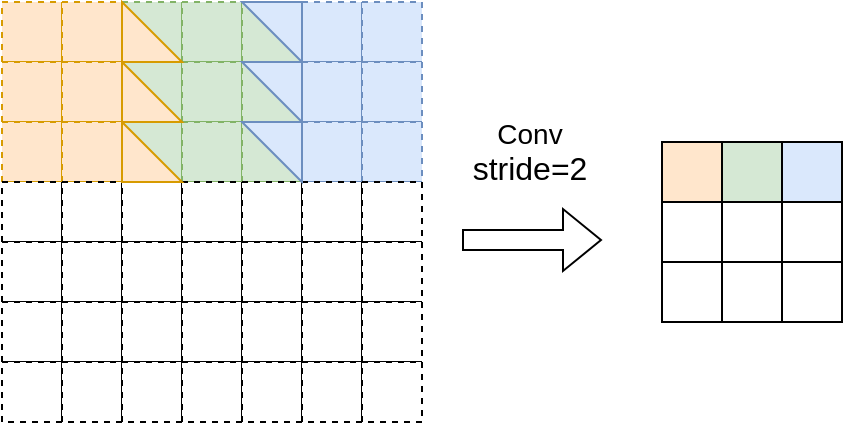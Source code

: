 <mxfile version="26.1.0">
  <diagram name="第 1 页" id="c_EK3iJ4XRFkNHlAAFzE">
    <mxGraphModel dx="658" dy="386" grid="1" gridSize="10" guides="1" tooltips="1" connect="1" arrows="1" fold="1" page="1" pageScale="1" pageWidth="827" pageHeight="1169" math="0" shadow="0">
      <root>
        <mxCell id="0" />
        <mxCell id="1" parent="0" />
        <mxCell id="ebNBVzHwmQhHR5r42p8A-3" value="" style="rounded=0;whiteSpace=wrap;html=1;container=0;dashed=1;fillColor=#ffe6cc;strokeColor=#d79b00;" vertex="1" parent="1">
          <mxGeometry x="150" y="150" width="30" height="30" as="geometry" />
        </mxCell>
        <mxCell id="ebNBVzHwmQhHR5r42p8A-4" value="" style="rounded=0;whiteSpace=wrap;html=1;container=0;dashed=1;fillColor=#ffe6cc;strokeColor=#d79b00;" vertex="1" parent="1">
          <mxGeometry x="180" y="150" width="30" height="30" as="geometry" />
        </mxCell>
        <mxCell id="ebNBVzHwmQhHR5r42p8A-5" value="" style="rounded=0;whiteSpace=wrap;html=1;container=0;dashed=1;fillColor=#d5e8d4;strokeColor=#82b366;" vertex="1" parent="1">
          <mxGeometry x="210" y="150" width="30" height="30" as="geometry" />
        </mxCell>
        <mxCell id="ebNBVzHwmQhHR5r42p8A-6" value="" style="rounded=0;whiteSpace=wrap;html=1;container=0;dashed=1;fillColor=#d5e8d4;strokeColor=#82b366;" vertex="1" parent="1">
          <mxGeometry x="240" y="150" width="30" height="30" as="geometry" />
        </mxCell>
        <mxCell id="ebNBVzHwmQhHR5r42p8A-7" value="" style="rounded=0;whiteSpace=wrap;html=1;container=0;dashed=1;fillColor=#d5e8d4;strokeColor=#82b366;" vertex="1" parent="1">
          <mxGeometry x="270" y="150" width="30" height="30" as="geometry" />
        </mxCell>
        <mxCell id="ebNBVzHwmQhHR5r42p8A-8" value="" style="rounded=0;whiteSpace=wrap;html=1;container=0;dashed=1;fillColor=#dae8fc;strokeColor=#6c8ebf;" vertex="1" parent="1">
          <mxGeometry x="300" y="150" width="30" height="30" as="geometry" />
        </mxCell>
        <mxCell id="ebNBVzHwmQhHR5r42p8A-9" value="" style="rounded=0;whiteSpace=wrap;html=1;container=0;dashed=1;fillColor=#ffe6cc;strokeColor=#d79b00;" vertex="1" parent="1">
          <mxGeometry x="150" y="180" width="30" height="30" as="geometry" />
        </mxCell>
        <mxCell id="ebNBVzHwmQhHR5r42p8A-10" value="" style="rounded=0;whiteSpace=wrap;html=1;container=0;dashed=1;fillColor=#ffe6cc;strokeColor=#d79b00;" vertex="1" parent="1">
          <mxGeometry x="180" y="180" width="30" height="30" as="geometry" />
        </mxCell>
        <mxCell id="ebNBVzHwmQhHR5r42p8A-11" value="" style="rounded=0;whiteSpace=wrap;html=1;container=0;dashed=1;fillColor=#d5e8d4;strokeColor=#82b366;" vertex="1" parent="1">
          <mxGeometry x="210" y="180" width="30" height="30" as="geometry" />
        </mxCell>
        <mxCell id="ebNBVzHwmQhHR5r42p8A-12" value="" style="rounded=0;whiteSpace=wrap;html=1;container=0;dashed=1;fillColor=#d5e8d4;strokeColor=#82b366;" vertex="1" parent="1">
          <mxGeometry x="240" y="180" width="30" height="30" as="geometry" />
        </mxCell>
        <mxCell id="ebNBVzHwmQhHR5r42p8A-13" value="" style="rounded=0;whiteSpace=wrap;html=1;container=0;dashed=1;fillColor=#d5e8d4;strokeColor=#82b366;" vertex="1" parent="1">
          <mxGeometry x="270" y="180" width="30" height="30" as="geometry" />
        </mxCell>
        <mxCell id="ebNBVzHwmQhHR5r42p8A-14" value="" style="rounded=0;whiteSpace=wrap;html=1;container=0;dashed=1;fillColor=#dae8fc;strokeColor=#6c8ebf;" vertex="1" parent="1">
          <mxGeometry x="300" y="180" width="30" height="30" as="geometry" />
        </mxCell>
        <mxCell id="ebNBVzHwmQhHR5r42p8A-15" value="" style="rounded=0;whiteSpace=wrap;html=1;container=0;dashed=1;fillColor=#ffe6cc;strokeColor=#d79b00;" vertex="1" parent="1">
          <mxGeometry x="150" y="210" width="30" height="30" as="geometry" />
        </mxCell>
        <mxCell id="ebNBVzHwmQhHR5r42p8A-16" value="" style="rounded=0;whiteSpace=wrap;html=1;container=0;dashed=1;fillColor=#ffe6cc;strokeColor=#d79b00;" vertex="1" parent="1">
          <mxGeometry x="180" y="210" width="30" height="30" as="geometry" />
        </mxCell>
        <mxCell id="ebNBVzHwmQhHR5r42p8A-17" value="" style="rounded=0;whiteSpace=wrap;html=1;container=0;dashed=1;fillColor=#d5e8d4;strokeColor=#82b366;" vertex="1" parent="1">
          <mxGeometry x="210" y="210" width="30" height="30" as="geometry" />
        </mxCell>
        <mxCell id="ebNBVzHwmQhHR5r42p8A-18" value="" style="rounded=0;whiteSpace=wrap;html=1;container=0;dashed=1;fillColor=#d5e8d4;strokeColor=#82b366;" vertex="1" parent="1">
          <mxGeometry x="240" y="210" width="30" height="30" as="geometry" />
        </mxCell>
        <mxCell id="ebNBVzHwmQhHR5r42p8A-19" value="" style="rounded=0;whiteSpace=wrap;html=1;container=0;dashed=1;fillColor=#d5e8d4;strokeColor=#82b366;" vertex="1" parent="1">
          <mxGeometry x="270" y="210" width="30" height="30" as="geometry" />
        </mxCell>
        <mxCell id="ebNBVzHwmQhHR5r42p8A-20" value="" style="rounded=0;whiteSpace=wrap;html=1;container=0;dashed=1;fillColor=#dae8fc;strokeColor=#6c8ebf;" vertex="1" parent="1">
          <mxGeometry x="300" y="210" width="30" height="30" as="geometry" />
        </mxCell>
        <mxCell id="ebNBVzHwmQhHR5r42p8A-21" value="" style="rounded=0;whiteSpace=wrap;html=1;container=0;dashed=1;" vertex="1" parent="1">
          <mxGeometry x="150" y="240" width="30" height="30" as="geometry" />
        </mxCell>
        <mxCell id="ebNBVzHwmQhHR5r42p8A-22" value="" style="rounded=0;whiteSpace=wrap;html=1;container=0;dashed=1;" vertex="1" parent="1">
          <mxGeometry x="180" y="240" width="30" height="30" as="geometry" />
        </mxCell>
        <mxCell id="ebNBVzHwmQhHR5r42p8A-23" value="" style="rounded=0;whiteSpace=wrap;html=1;container=0;dashed=1;" vertex="1" parent="1">
          <mxGeometry x="210" y="240" width="30" height="30" as="geometry" />
        </mxCell>
        <mxCell id="ebNBVzHwmQhHR5r42p8A-24" value="" style="rounded=0;whiteSpace=wrap;html=1;container=0;dashed=1;" vertex="1" parent="1">
          <mxGeometry x="240" y="240" width="30" height="30" as="geometry" />
        </mxCell>
        <mxCell id="ebNBVzHwmQhHR5r42p8A-25" value="" style="rounded=0;whiteSpace=wrap;html=1;container=0;dashed=1;" vertex="1" parent="1">
          <mxGeometry x="270" y="240" width="30" height="30" as="geometry" />
        </mxCell>
        <mxCell id="ebNBVzHwmQhHR5r42p8A-26" value="" style="rounded=0;whiteSpace=wrap;html=1;container=0;dashed=1;" vertex="1" parent="1">
          <mxGeometry x="300" y="240" width="30" height="30" as="geometry" />
        </mxCell>
        <mxCell id="ebNBVzHwmQhHR5r42p8A-27" value="" style="rounded=0;whiteSpace=wrap;html=1;container=0;dashed=1;" vertex="1" parent="1">
          <mxGeometry x="150" y="270" width="30" height="30" as="geometry" />
        </mxCell>
        <mxCell id="ebNBVzHwmQhHR5r42p8A-28" value="" style="rounded=0;whiteSpace=wrap;html=1;container=0;dashed=1;" vertex="1" parent="1">
          <mxGeometry x="180" y="270" width="30" height="30" as="geometry" />
        </mxCell>
        <mxCell id="ebNBVzHwmQhHR5r42p8A-29" value="" style="rounded=0;whiteSpace=wrap;html=1;container=0;dashed=1;" vertex="1" parent="1">
          <mxGeometry x="210" y="270" width="30" height="30" as="geometry" />
        </mxCell>
        <mxCell id="ebNBVzHwmQhHR5r42p8A-30" value="" style="rounded=0;whiteSpace=wrap;html=1;container=0;dashed=1;" vertex="1" parent="1">
          <mxGeometry x="240" y="270" width="30" height="30" as="geometry" />
        </mxCell>
        <mxCell id="ebNBVzHwmQhHR5r42p8A-31" value="" style="rounded=0;whiteSpace=wrap;html=1;container=0;dashed=1;" vertex="1" parent="1">
          <mxGeometry x="270" y="270" width="30" height="30" as="geometry" />
        </mxCell>
        <mxCell id="ebNBVzHwmQhHR5r42p8A-32" value="" style="rounded=0;whiteSpace=wrap;html=1;container=0;dashed=1;" vertex="1" parent="1">
          <mxGeometry x="300" y="270" width="30" height="30" as="geometry" />
        </mxCell>
        <mxCell id="ebNBVzHwmQhHR5r42p8A-33" value="" style="rounded=0;whiteSpace=wrap;html=1;container=0;dashed=1;" vertex="1" parent="1">
          <mxGeometry x="150" y="300" width="30" height="30" as="geometry" />
        </mxCell>
        <mxCell id="ebNBVzHwmQhHR5r42p8A-34" value="" style="rounded=0;whiteSpace=wrap;html=1;container=0;dashed=1;" vertex="1" parent="1">
          <mxGeometry x="180" y="300" width="30" height="30" as="geometry" />
        </mxCell>
        <mxCell id="ebNBVzHwmQhHR5r42p8A-35" value="" style="rounded=0;whiteSpace=wrap;html=1;container=0;dashed=1;" vertex="1" parent="1">
          <mxGeometry x="210" y="300" width="30" height="30" as="geometry" />
        </mxCell>
        <mxCell id="ebNBVzHwmQhHR5r42p8A-36" value="" style="rounded=0;whiteSpace=wrap;html=1;container=0;dashed=1;" vertex="1" parent="1">
          <mxGeometry x="240" y="300" width="30" height="30" as="geometry" />
        </mxCell>
        <mxCell id="ebNBVzHwmQhHR5r42p8A-37" value="" style="rounded=0;whiteSpace=wrap;html=1;container=0;dashed=1;" vertex="1" parent="1">
          <mxGeometry x="270" y="300" width="30" height="30" as="geometry" />
        </mxCell>
        <mxCell id="ebNBVzHwmQhHR5r42p8A-38" value="" style="rounded=0;whiteSpace=wrap;html=1;container=0;dashed=1;" vertex="1" parent="1">
          <mxGeometry x="300" y="300" width="30" height="30" as="geometry" />
        </mxCell>
        <mxCell id="ebNBVzHwmQhHR5r42p8A-44" value="" style="shape=flexArrow;endArrow=classic;html=1;rounded=0;" edge="1" parent="1">
          <mxGeometry width="50" height="50" relative="1" as="geometry">
            <mxPoint x="380" y="269" as="sourcePoint" />
            <mxPoint x="450" y="269" as="targetPoint" />
          </mxGeometry>
        </mxCell>
        <mxCell id="ebNBVzHwmQhHR5r42p8A-45" value="" style="rounded=0;whiteSpace=wrap;html=1;container=0;fillColor=#ffe6cc;strokeColor=light-dark(#000000, #996500);" vertex="1" parent="1">
          <mxGeometry x="480" y="220" width="30" height="30" as="geometry" />
        </mxCell>
        <mxCell id="ebNBVzHwmQhHR5r42p8A-46" value="" style="rounded=0;whiteSpace=wrap;html=1;container=0;fillColor=#d5e8d4;strokeColor=light-dark(#000000, #996500);" vertex="1" parent="1">
          <mxGeometry x="510" y="220" width="30" height="30" as="geometry" />
        </mxCell>
        <mxCell id="ebNBVzHwmQhHR5r42p8A-47" value="" style="rounded=0;whiteSpace=wrap;html=1;container=0;fillColor=#dae8fc;strokeColor=light-dark(#000000, #996500);" vertex="1" parent="1">
          <mxGeometry x="540" y="220" width="30" height="30" as="geometry" />
        </mxCell>
        <mxCell id="ebNBVzHwmQhHR5r42p8A-48" value="" style="rounded=0;whiteSpace=wrap;html=1;container=0;strokeColor=light-dark(#000000, #996500);" vertex="1" parent="1">
          <mxGeometry x="480" y="250" width="30" height="30" as="geometry" />
        </mxCell>
        <mxCell id="ebNBVzHwmQhHR5r42p8A-49" value="" style="rounded=0;whiteSpace=wrap;html=1;container=0;strokeColor=light-dark(#000000, #996500);" vertex="1" parent="1">
          <mxGeometry x="510" y="250" width="30" height="30" as="geometry" />
        </mxCell>
        <mxCell id="ebNBVzHwmQhHR5r42p8A-50" value="" style="rounded=0;whiteSpace=wrap;html=1;container=0;strokeColor=light-dark(#000000, #996500);" vertex="1" parent="1">
          <mxGeometry x="540" y="250" width="30" height="30" as="geometry" />
        </mxCell>
        <mxCell id="ebNBVzHwmQhHR5r42p8A-51" value="" style="rounded=0;whiteSpace=wrap;html=1;container=0;strokeColor=light-dark(#000000, #996500);" vertex="1" parent="1">
          <mxGeometry x="480" y="280" width="30" height="30" as="geometry" />
        </mxCell>
        <mxCell id="ebNBVzHwmQhHR5r42p8A-52" value="" style="rounded=0;whiteSpace=wrap;html=1;container=0;strokeColor=light-dark(#000000, #996500);" vertex="1" parent="1">
          <mxGeometry x="510" y="280" width="30" height="30" as="geometry" />
        </mxCell>
        <mxCell id="ebNBVzHwmQhHR5r42p8A-53" value="" style="rounded=0;whiteSpace=wrap;html=1;container=0;strokeColor=light-dark(#000000, #996500);" vertex="1" parent="1">
          <mxGeometry x="540" y="280" width="30" height="30" as="geometry" />
        </mxCell>
        <mxCell id="ebNBVzHwmQhHR5r42p8A-54" value="&lt;font style=&quot;font-size: 14px;&quot;&gt;Conv&lt;/font&gt;&lt;div&gt;&lt;font size=&quot;3&quot;&gt;stride&lt;span style=&quot;background-color: transparent; color: light-dark(rgb(0, 0, 0), rgb(255, 255, 255));&quot;&gt;=2&lt;/span&gt;&lt;/font&gt;&lt;/div&gt;" style="text;html=1;align=center;verticalAlign=middle;whiteSpace=wrap;rounded=0;" vertex="1" parent="1">
          <mxGeometry x="378.5" y="200" width="70" height="50" as="geometry" />
        </mxCell>
        <mxCell id="ebNBVzHwmQhHR5r42p8A-63" value="" style="verticalLabelPosition=bottom;verticalAlign=top;html=1;shape=mxgraph.basic.orthogonal_triangle;fillColor=#ffe6cc;strokeColor=#d79b00;" vertex="1" parent="1">
          <mxGeometry x="210" y="150" width="30" height="30" as="geometry" />
        </mxCell>
        <mxCell id="ebNBVzHwmQhHR5r42p8A-64" value="" style="verticalLabelPosition=bottom;verticalAlign=top;html=1;shape=mxgraph.basic.orthogonal_triangle;fillColor=#ffe6cc;strokeColor=#d79b00;" vertex="1" parent="1">
          <mxGeometry x="210" y="180" width="30" height="30" as="geometry" />
        </mxCell>
        <mxCell id="ebNBVzHwmQhHR5r42p8A-65" value="" style="verticalLabelPosition=bottom;verticalAlign=top;html=1;shape=mxgraph.basic.orthogonal_triangle;fillColor=#ffe6cc;strokeColor=#d79b00;" vertex="1" parent="1">
          <mxGeometry x="210" y="210" width="30" height="30" as="geometry" />
        </mxCell>
        <mxCell id="ebNBVzHwmQhHR5r42p8A-67" value="" style="verticalLabelPosition=bottom;verticalAlign=top;html=1;shape=mxgraph.basic.orthogonal_triangle;fillColor=#dae8fc;strokeColor=#6c8ebf;rotation=-180;" vertex="1" parent="1">
          <mxGeometry x="270" y="150" width="30" height="30" as="geometry" />
        </mxCell>
        <mxCell id="ebNBVzHwmQhHR5r42p8A-68" value="" style="verticalLabelPosition=bottom;verticalAlign=top;html=1;shape=mxgraph.basic.orthogonal_triangle;fillColor=#dae8fc;strokeColor=#6c8ebf;rotation=-180;" vertex="1" parent="1">
          <mxGeometry x="270" y="180" width="30" height="30" as="geometry" />
        </mxCell>
        <mxCell id="ebNBVzHwmQhHR5r42p8A-69" value="" style="verticalLabelPosition=bottom;verticalAlign=top;html=1;shape=mxgraph.basic.orthogonal_triangle;fillColor=#dae8fc;strokeColor=#6c8ebf;rotation=-180;" vertex="1" parent="1">
          <mxGeometry x="270" y="210" width="30" height="30" as="geometry" />
        </mxCell>
        <mxCell id="ebNBVzHwmQhHR5r42p8A-70" value="" style="rounded=0;whiteSpace=wrap;html=1;container=0;dashed=1;fillColor=#dae8fc;strokeColor=#6c8ebf;" vertex="1" parent="1">
          <mxGeometry x="330" y="150" width="30" height="30" as="geometry" />
        </mxCell>
        <mxCell id="ebNBVzHwmQhHR5r42p8A-71" value="" style="rounded=0;whiteSpace=wrap;html=1;container=0;dashed=1;fillColor=#dae8fc;strokeColor=#6c8ebf;" vertex="1" parent="1">
          <mxGeometry x="330" y="180" width="30" height="30" as="geometry" />
        </mxCell>
        <mxCell id="ebNBVzHwmQhHR5r42p8A-72" value="" style="rounded=0;whiteSpace=wrap;html=1;container=0;dashed=1;fillColor=#dae8fc;strokeColor=#6c8ebf;" vertex="1" parent="1">
          <mxGeometry x="330" y="210" width="30" height="30" as="geometry" />
        </mxCell>
        <mxCell id="ebNBVzHwmQhHR5r42p8A-73" value="" style="rounded=0;whiteSpace=wrap;html=1;container=0;dashed=1;" vertex="1" parent="1">
          <mxGeometry x="330" y="240" width="30" height="30" as="geometry" />
        </mxCell>
        <mxCell id="ebNBVzHwmQhHR5r42p8A-74" value="" style="rounded=0;whiteSpace=wrap;html=1;container=0;dashed=1;" vertex="1" parent="1">
          <mxGeometry x="330" y="270" width="30" height="30" as="geometry" />
        </mxCell>
        <mxCell id="ebNBVzHwmQhHR5r42p8A-75" value="" style="rounded=0;whiteSpace=wrap;html=1;container=0;dashed=1;" vertex="1" parent="1">
          <mxGeometry x="330" y="270" width="30" height="30" as="geometry" />
        </mxCell>
        <mxCell id="ebNBVzHwmQhHR5r42p8A-76" value="" style="rounded=0;whiteSpace=wrap;html=1;container=0;dashed=1;" vertex="1" parent="1">
          <mxGeometry x="330" y="300" width="30" height="30" as="geometry" />
        </mxCell>
        <mxCell id="ebNBVzHwmQhHR5r42p8A-78" value="" style="rounded=0;whiteSpace=wrap;html=1;container=0;dashed=1;" vertex="1" parent="1">
          <mxGeometry x="150" y="330" width="30" height="30" as="geometry" />
        </mxCell>
        <mxCell id="ebNBVzHwmQhHR5r42p8A-79" value="" style="rounded=0;whiteSpace=wrap;html=1;container=0;dashed=1;" vertex="1" parent="1">
          <mxGeometry x="180" y="330" width="30" height="30" as="geometry" />
        </mxCell>
        <mxCell id="ebNBVzHwmQhHR5r42p8A-80" value="" style="rounded=0;whiteSpace=wrap;html=1;container=0;dashed=1;" vertex="1" parent="1">
          <mxGeometry x="210" y="330" width="30" height="30" as="geometry" />
        </mxCell>
        <mxCell id="ebNBVzHwmQhHR5r42p8A-81" value="" style="rounded=0;whiteSpace=wrap;html=1;container=0;dashed=1;" vertex="1" parent="1">
          <mxGeometry x="240" y="330" width="30" height="30" as="geometry" />
        </mxCell>
        <mxCell id="ebNBVzHwmQhHR5r42p8A-82" value="" style="rounded=0;whiteSpace=wrap;html=1;container=0;dashed=1;" vertex="1" parent="1">
          <mxGeometry x="270" y="330" width="30" height="30" as="geometry" />
        </mxCell>
        <mxCell id="ebNBVzHwmQhHR5r42p8A-83" value="" style="rounded=0;whiteSpace=wrap;html=1;container=0;dashed=1;" vertex="1" parent="1">
          <mxGeometry x="300" y="330" width="30" height="30" as="geometry" />
        </mxCell>
        <mxCell id="ebNBVzHwmQhHR5r42p8A-84" value="" style="rounded=0;whiteSpace=wrap;html=1;container=0;dashed=1;" vertex="1" parent="1">
          <mxGeometry x="330" y="330" width="30" height="30" as="geometry" />
        </mxCell>
      </root>
    </mxGraphModel>
  </diagram>
</mxfile>
